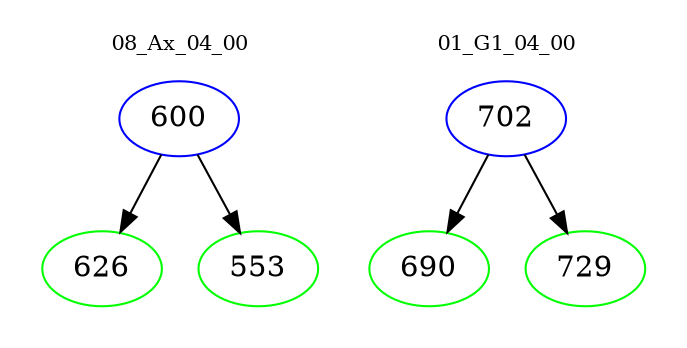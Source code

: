 digraph{
subgraph cluster_0 {
color = white
label = "08_Ax_04_00";
fontsize=10;
T0_600 [label="600", color="blue"]
T0_600 -> T0_626 [color="black"]
T0_626 [label="626", color="green"]
T0_600 -> T0_553 [color="black"]
T0_553 [label="553", color="green"]
}
subgraph cluster_1 {
color = white
label = "01_G1_04_00";
fontsize=10;
T1_702 [label="702", color="blue"]
T1_702 -> T1_690 [color="black"]
T1_690 [label="690", color="green"]
T1_702 -> T1_729 [color="black"]
T1_729 [label="729", color="green"]
}
}

